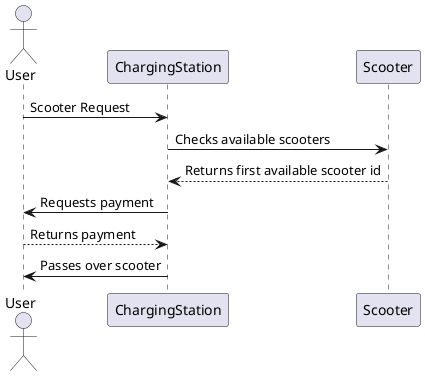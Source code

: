 @startuml Sequence Diagram
actor User
User -> ChargingStation: Scooter Request
ChargingStation -> Scooter: Checks available scooters
ChargingStation <-- Scooter: Returns first available scooter id
User <- ChargingStation: Requests payment
User --> ChargingStation: Returns payment
User <- ChargingStation: Passes over scooter
@enduml